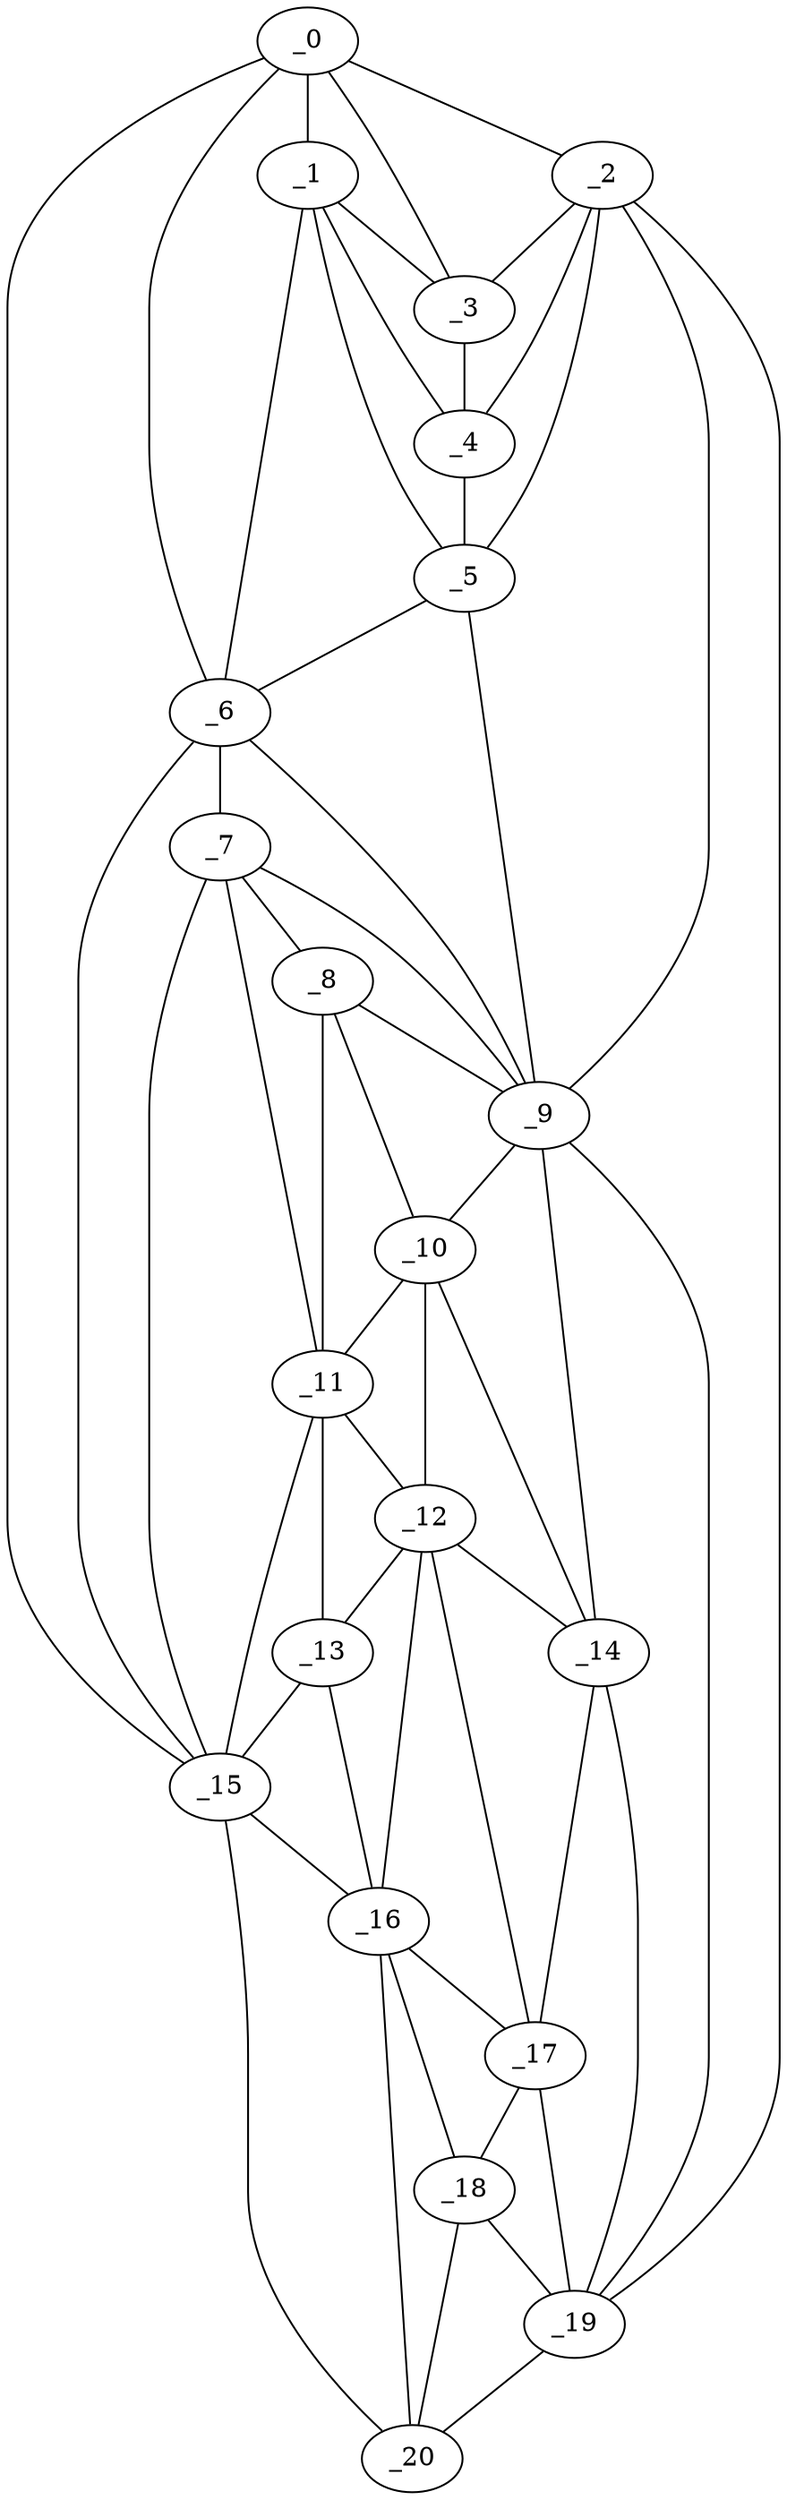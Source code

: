 graph "obj84__150.gxl" {
	_0	 [x=6,
		y=61];
	_1	 [x=18,
		y=61];
	_0 -- _1	 [valence=2];
	_2	 [x=23,
		y=87];
	_0 -- _2	 [valence=1];
	_3	 [x=24,
		y=72];
	_0 -- _3	 [valence=1];
	_6	 [x=65,
		y=52];
	_0 -- _6	 [valence=1];
	_15	 [x=108,
		y=38];
	_0 -- _15	 [valence=1];
	_1 -- _3	 [valence=2];
	_4	 [x=36,
		y=62];
	_1 -- _4	 [valence=2];
	_5	 [x=48,
		y=58];
	_1 -- _5	 [valence=2];
	_1 -- _6	 [valence=1];
	_2 -- _3	 [valence=1];
	_2 -- _4	 [valence=2];
	_2 -- _5	 [valence=2];
	_9	 [x=86,
		y=72];
	_2 -- _9	 [valence=1];
	_19	 [x=125,
		y=64];
	_2 -- _19	 [valence=1];
	_3 -- _4	 [valence=2];
	_4 -- _5	 [valence=2];
	_5 -- _6	 [valence=1];
	_5 -- _9	 [valence=2];
	_7	 [x=71,
		y=51];
	_6 -- _7	 [valence=1];
	_6 -- _9	 [valence=2];
	_6 -- _15	 [valence=2];
	_8	 [x=78,
		y=51];
	_7 -- _8	 [valence=2];
	_7 -- _9	 [valence=1];
	_11	 [x=91,
		y=47];
	_7 -- _11	 [valence=2];
	_7 -- _15	 [valence=1];
	_8 -- _9	 [valence=2];
	_10	 [x=89,
		y=60];
	_8 -- _10	 [valence=2];
	_8 -- _11	 [valence=2];
	_9 -- _10	 [valence=2];
	_14	 [x=100,
		y=69];
	_9 -- _14	 [valence=2];
	_9 -- _19	 [valence=2];
	_10 -- _11	 [valence=2];
	_12	 [x=99,
		y=59];
	_10 -- _12	 [valence=2];
	_10 -- _14	 [valence=1];
	_11 -- _12	 [valence=1];
	_13	 [x=100,
		y=49];
	_11 -- _13	 [valence=1];
	_11 -- _15	 [valence=2];
	_12 -- _13	 [valence=2];
	_12 -- _14	 [valence=1];
	_16	 [x=109,
		y=56];
	_12 -- _16	 [valence=2];
	_17	 [x=110,
		y=66];
	_12 -- _17	 [valence=2];
	_13 -- _15	 [valence=1];
	_13 -- _16	 [valence=2];
	_14 -- _17	 [valence=2];
	_14 -- _19	 [valence=1];
	_15 -- _16	 [valence=2];
	_20	 [x=126,
		y=49];
	_15 -- _20	 [valence=1];
	_16 -- _17	 [valence=2];
	_18	 [x=118,
		y=63];
	_16 -- _18	 [valence=1];
	_16 -- _20	 [valence=1];
	_17 -- _18	 [valence=2];
	_17 -- _19	 [valence=1];
	_18 -- _19	 [valence=1];
	_18 -- _20	 [valence=2];
	_19 -- _20	 [valence=1];
}
